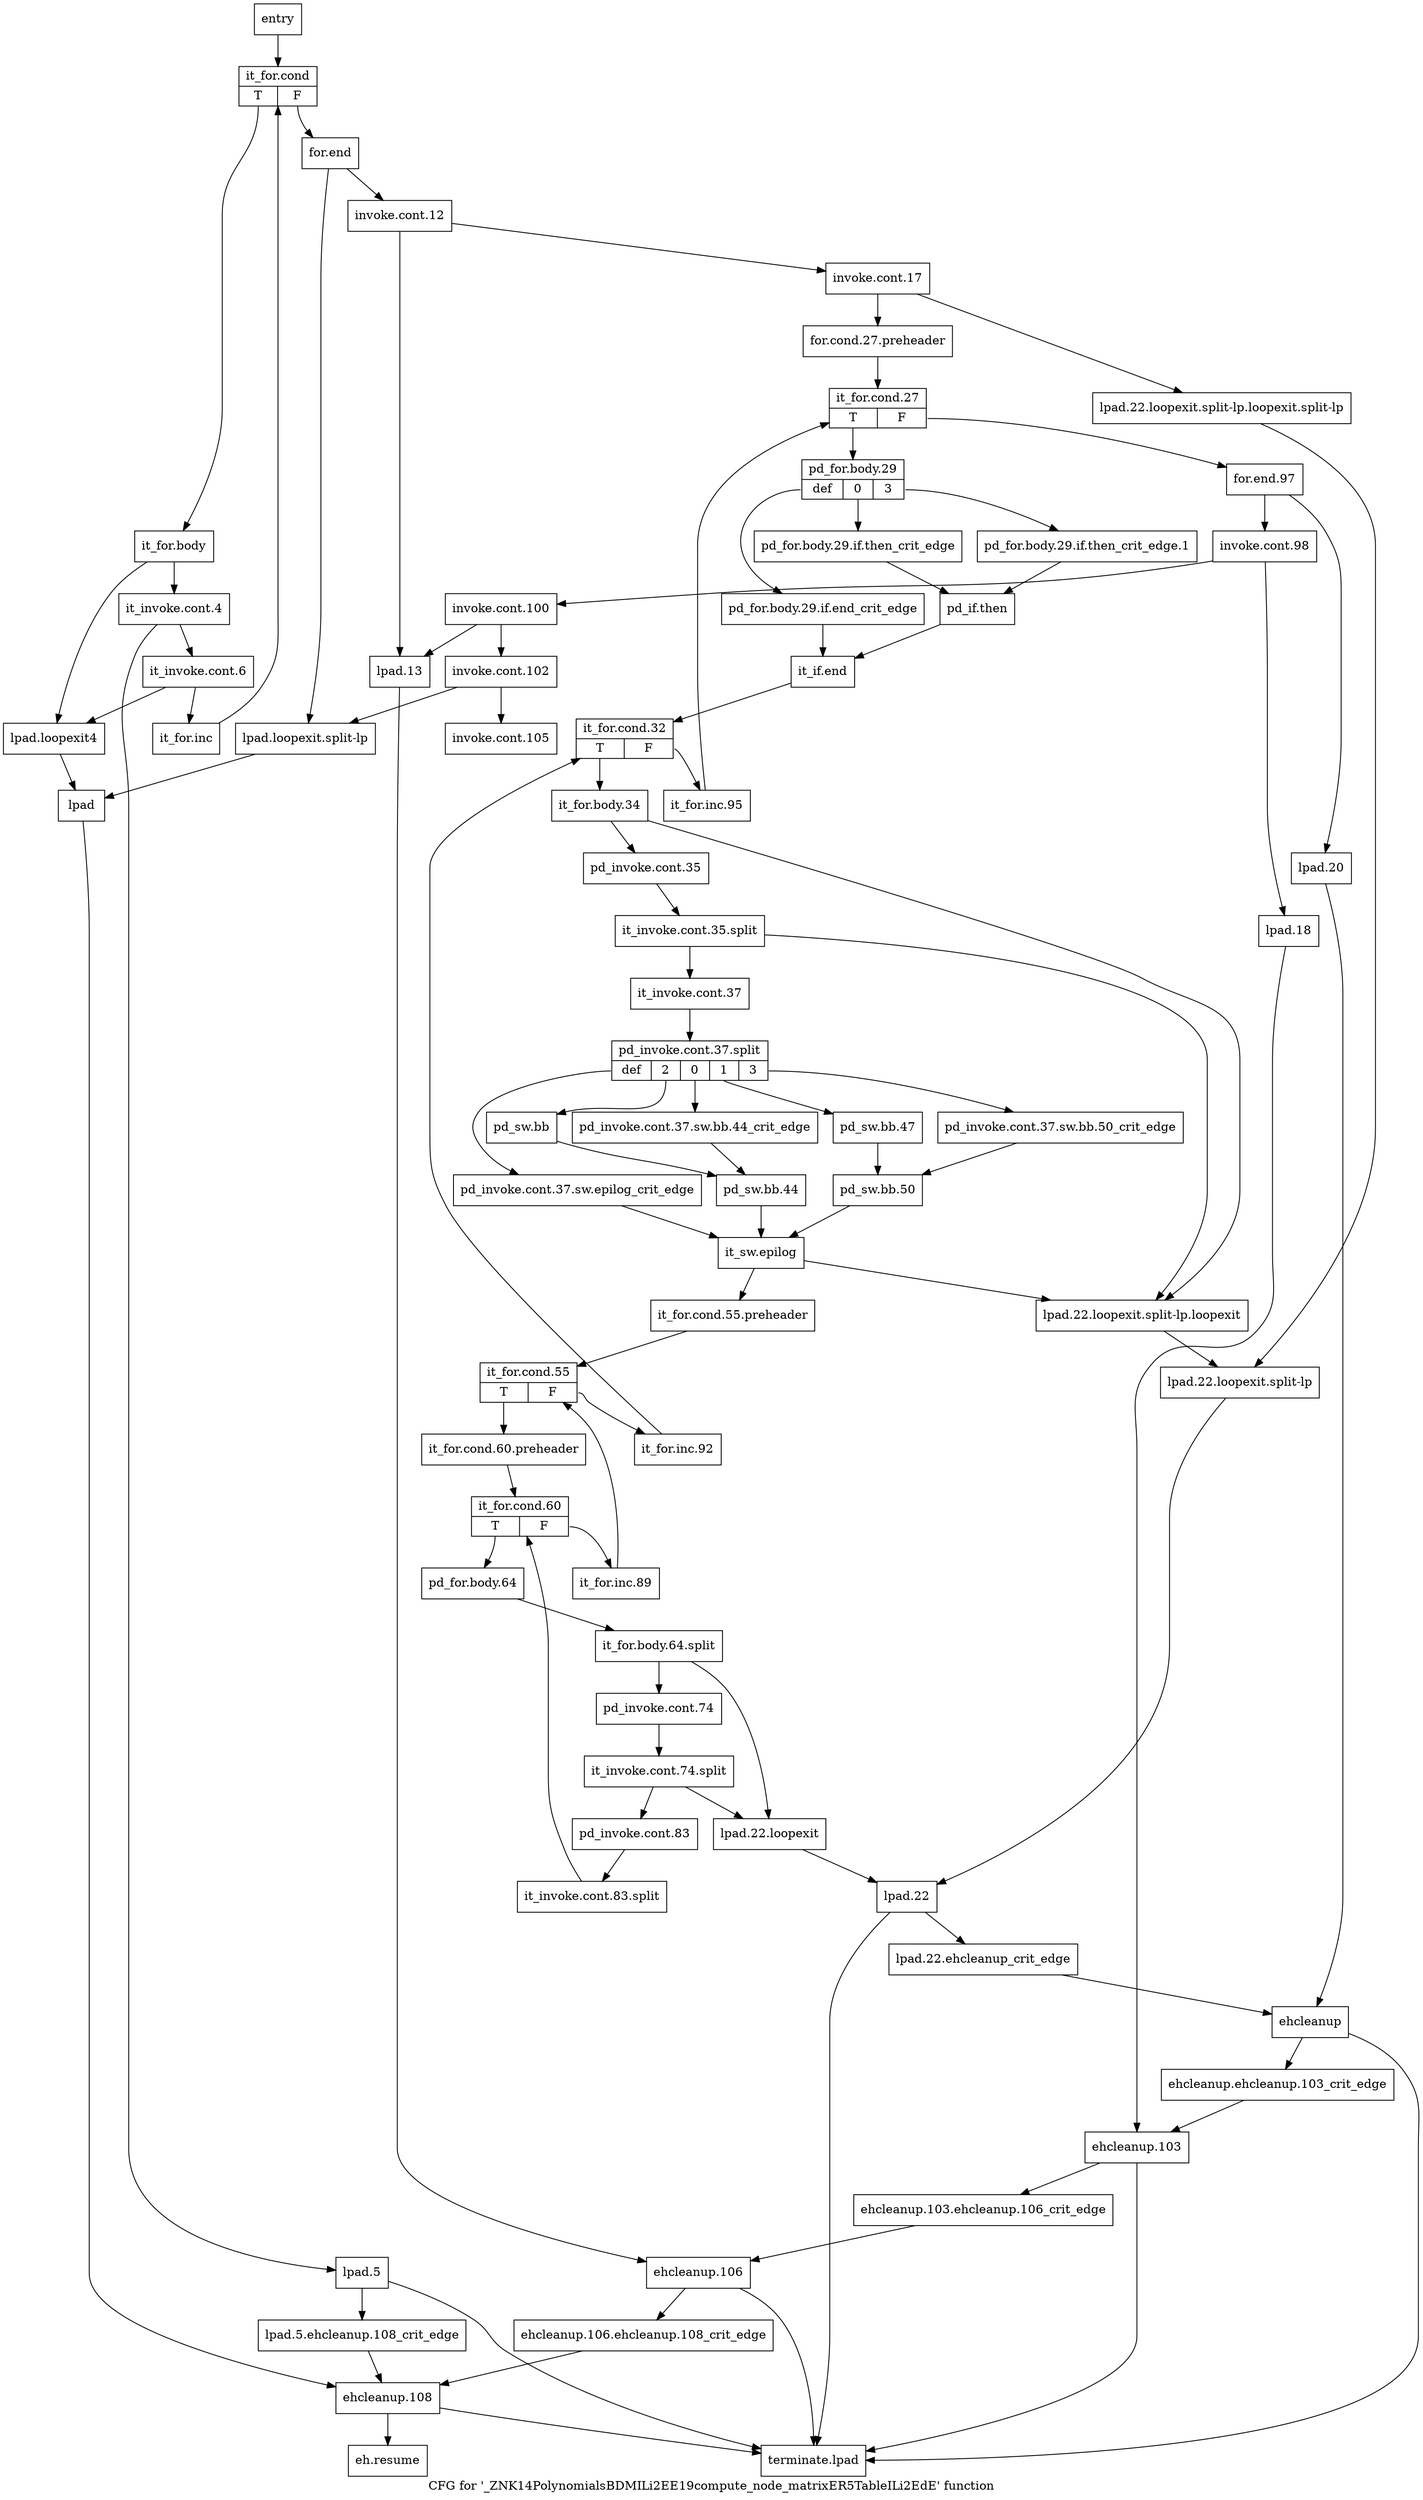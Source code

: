digraph "CFG for '_ZNK14PolynomialsBDMILi2EE19compute_node_matrixER5TableILi2EdE' function" {
	label="CFG for '_ZNK14PolynomialsBDMILi2EE19compute_node_matrixER5TableILi2EdE' function";

	Node0x8a46100 [shape=record,label="{entry}"];
	Node0x8a46100 -> Node0x8a46150;
	Node0x8a46150 [shape=record,label="{it_for.cond|{<s0>T|<s1>F}}"];
	Node0x8a46150:s0 -> Node0x8a461a0;
	Node0x8a46150:s1 -> Node0x8a46470;
	Node0x8a461a0 [shape=record,label="{it_for.body}"];
	Node0x8a461a0 -> Node0x8a461f0;
	Node0x8a461a0 -> Node0x8a462e0;
	Node0x8a461f0 [shape=record,label="{it_invoke.cont.4}"];
	Node0x8a461f0 -> Node0x8a46240;
	Node0x8a461f0 -> Node0x8a463d0;
	Node0x8a46240 [shape=record,label="{it_invoke.cont.6}"];
	Node0x8a46240 -> Node0x8a46290;
	Node0x8a46240 -> Node0x8a462e0;
	Node0x8a46290 [shape=record,label="{it_for.inc}"];
	Node0x8a46290 -> Node0x8a46150;
	Node0x8a462e0 [shape=record,label="{lpad.loopexit4}"];
	Node0x8a462e0 -> Node0x8a46380;
	Node0x8a46330 [shape=record,label="{lpad.loopexit.split-lp}"];
	Node0x8a46330 -> Node0x8a46380;
	Node0x8a46380 [shape=record,label="{lpad}"];
	Node0x8a46380 -> Node0x8a47500;
	Node0x8a463d0 [shape=record,label="{lpad.5}"];
	Node0x8a463d0 -> Node0x8a46420;
	Node0x8a463d0 -> Node0x8a475a0;
	Node0x8a46420 [shape=record,label="{lpad.5.ehcleanup.108_crit_edge}"];
	Node0x8a46420 -> Node0x8a47500;
	Node0x8a46470 [shape=record,label="{for.end}"];
	Node0x8a46470 -> Node0x8a464c0;
	Node0x8a46470 -> Node0x8a46330;
	Node0x8a464c0 [shape=record,label="{invoke.cont.12}"];
	Node0x8a464c0 -> Node0x8a46510;
	Node0x8a464c0 -> Node0x8a46790;
	Node0x8a46510 [shape=record,label="{invoke.cont.17}"];
	Node0x8a46510 -> Node0x8a46560;
	Node0x8a46510 -> Node0x8a46920;
	Node0x8a46560 [shape=record,label="{for.cond.27.preheader}"];
	Node0x8a46560 -> Node0x8a465b0;
	Node0x8a465b0 [shape=record,label="{it_for.cond.27|{<s0>T|<s1>F}}"];
	Node0x8a465b0:s0 -> Node0x8a46600;
	Node0x8a465b0:s1 -> Node0x8a47190;
	Node0x8a46600 [shape=record,label="{pd_for.body.29|{<s0>def|<s1>0|<s2>3}}"];
	Node0x8a46600:s0 -> Node0x8a466f0;
	Node0x8a46600:s1 -> Node0x8a466a0;
	Node0x8a46600:s2 -> Node0x8a46650;
	Node0x8a46650 [shape=record,label="{pd_for.body.29.if.then_crit_edge.1}"];
	Node0x8a46650 -> Node0x8a46740;
	Node0x8a466a0 [shape=record,label="{pd_for.body.29.if.then_crit_edge}"];
	Node0x8a466a0 -> Node0x8a46740;
	Node0x8a466f0 [shape=record,label="{pd_for.body.29.if.end_crit_edge}"];
	Node0x8a466f0 -> Node0x8a46a60;
	Node0x8a46740 [shape=record,label="{pd_if.then}"];
	Node0x8a46740 -> Node0x8a46a60;
	Node0x8a46790 [shape=record,label="{lpad.13}"];
	Node0x8a46790 -> Node0x8a47460;
	Node0x8a467e0 [shape=record,label="{lpad.18}"];
	Node0x8a467e0 -> Node0x8a473c0;
	Node0x8a46830 [shape=record,label="{lpad.20}"];
	Node0x8a46830 -> Node0x8a47320;
	Node0x8a46880 [shape=record,label="{lpad.22.loopexit}"];
	Node0x8a46880 -> Node0x8a469c0;
	Node0x8a468d0 [shape=record,label="{lpad.22.loopexit.split-lp.loopexit}"];
	Node0x8a468d0 -> Node0x8a46970;
	Node0x8a46920 [shape=record,label="{lpad.22.loopexit.split-lp.loopexit.split-lp}"];
	Node0x8a46920 -> Node0x8a46970;
	Node0x8a46970 [shape=record,label="{lpad.22.loopexit.split-lp}"];
	Node0x8a46970 -> Node0x8a469c0;
	Node0x8a469c0 [shape=record,label="{lpad.22}"];
	Node0x8a469c0 -> Node0x8a46a10;
	Node0x8a469c0 -> Node0x8a475a0;
	Node0x8a46a10 [shape=record,label="{lpad.22.ehcleanup_crit_edge}"];
	Node0x8a46a10 -> Node0x8a47320;
	Node0x8a46a60 [shape=record,label="{it_if.end}"];
	Node0x8a46a60 -> Node0x8a46ab0;
	Node0x8a46ab0 [shape=record,label="{it_for.cond.32|{<s0>T|<s1>F}}"];
	Node0x8a46ab0:s0 -> Node0x8a46b00;
	Node0x8a46ab0:s1 -> Node0x8a47140;
	Node0x8a46b00 [shape=record,label="{it_for.body.34}"];
	Node0x8a46b00 -> Node0x8a46b50;
	Node0x8a46b00 -> Node0x8a468d0;
	Node0x8a46b50 [shape=record,label="{pd_invoke.cont.35}"];
	Node0x8a46b50 -> Node0xb50ad70;
	Node0xb50ad70 [shape=record,label="{it_invoke.cont.35.split}"];
	Node0xb50ad70 -> Node0x8a46ba0;
	Node0xb50ad70 -> Node0x8a468d0;
	Node0x8a46ba0 [shape=record,label="{it_invoke.cont.37}"];
	Node0x8a46ba0 -> Node0xb50ab90;
	Node0xb50ab90 [shape=record,label="{pd_invoke.cont.37.split|{<s0>def|<s1>2|<s2>0|<s3>1|<s4>3}}"];
	Node0xb50ab90:s0 -> Node0x8a46c90;
	Node0xb50ab90:s1 -> Node0x8a46ce0;
	Node0xb50ab90:s2 -> Node0x8a46c40;
	Node0xb50ab90:s3 -> Node0x8a46d80;
	Node0xb50ab90:s4 -> Node0x8a46bf0;
	Node0x8a46bf0 [shape=record,label="{pd_invoke.cont.37.sw.bb.50_crit_edge}"];
	Node0x8a46bf0 -> Node0x8a46dd0;
	Node0x8a46c40 [shape=record,label="{pd_invoke.cont.37.sw.bb.44_crit_edge}"];
	Node0x8a46c40 -> Node0x8a46d30;
	Node0x8a46c90 [shape=record,label="{pd_invoke.cont.37.sw.epilog_crit_edge}"];
	Node0x8a46c90 -> Node0x8a46e20;
	Node0x8a46ce0 [shape=record,label="{pd_sw.bb}"];
	Node0x8a46ce0 -> Node0x8a46d30;
	Node0x8a46d30 [shape=record,label="{pd_sw.bb.44}"];
	Node0x8a46d30 -> Node0x8a46e20;
	Node0x8a46d80 [shape=record,label="{pd_sw.bb.47}"];
	Node0x8a46d80 -> Node0x8a46dd0;
	Node0x8a46dd0 [shape=record,label="{pd_sw.bb.50}"];
	Node0x8a46dd0 -> Node0x8a46e20;
	Node0x8a46e20 [shape=record,label="{it_sw.epilog}"];
	Node0x8a46e20 -> Node0x8a46e70;
	Node0x8a46e20 -> Node0x8a468d0;
	Node0x8a46e70 [shape=record,label="{it_for.cond.55.preheader}"];
	Node0x8a46e70 -> Node0x8a46ec0;
	Node0x8a46ec0 [shape=record,label="{it_for.cond.55|{<s0>T|<s1>F}}"];
	Node0x8a46ec0:s0 -> Node0x8a46f10;
	Node0x8a46ec0:s1 -> Node0x8a470f0;
	Node0x8a46f10 [shape=record,label="{it_for.cond.60.preheader}"];
	Node0x8a46f10 -> Node0x8a46f60;
	Node0x8a46f60 [shape=record,label="{it_for.cond.60|{<s0>T|<s1>F}}"];
	Node0x8a46f60:s0 -> Node0x8a46fb0;
	Node0x8a46f60:s1 -> Node0x8a470a0;
	Node0x8a46fb0 [shape=record,label="{pd_for.body.64}"];
	Node0x8a46fb0 -> Node0xb50aaa0;
	Node0xb50aaa0 [shape=record,label="{it_for.body.64.split}"];
	Node0xb50aaa0 -> Node0x8a47000;
	Node0xb50aaa0 -> Node0x8a46880;
	Node0x8a47000 [shape=record,label="{pd_invoke.cont.74}"];
	Node0x8a47000 -> Node0xc778d80;
	Node0xc778d80 [shape=record,label="{it_invoke.cont.74.split}"];
	Node0xc778d80 -> Node0x8a47050;
	Node0xc778d80 -> Node0x8a46880;
	Node0x8a47050 [shape=record,label="{pd_invoke.cont.83}"];
	Node0x8a47050 -> Node0xc2a9490;
	Node0xc2a9490 [shape=record,label="{it_invoke.cont.83.split}"];
	Node0xc2a9490 -> Node0x8a46f60;
	Node0x8a470a0 [shape=record,label="{it_for.inc.89}"];
	Node0x8a470a0 -> Node0x8a46ec0;
	Node0x8a470f0 [shape=record,label="{it_for.inc.92}"];
	Node0x8a470f0 -> Node0x8a46ab0;
	Node0x8a47140 [shape=record,label="{it_for.inc.95}"];
	Node0x8a47140 -> Node0x8a465b0;
	Node0x8a47190 [shape=record,label="{for.end.97}"];
	Node0x8a47190 -> Node0x8a471e0;
	Node0x8a47190 -> Node0x8a46830;
	Node0x8a471e0 [shape=record,label="{invoke.cont.98}"];
	Node0x8a471e0 -> Node0x8a47230;
	Node0x8a471e0 -> Node0x8a467e0;
	Node0x8a47230 [shape=record,label="{invoke.cont.100}"];
	Node0x8a47230 -> Node0x8a47280;
	Node0x8a47230 -> Node0x8a46790;
	Node0x8a47280 [shape=record,label="{invoke.cont.102}"];
	Node0x8a47280 -> Node0x8a472d0;
	Node0x8a47280 -> Node0x8a46330;
	Node0x8a472d0 [shape=record,label="{invoke.cont.105}"];
	Node0x8a47320 [shape=record,label="{ehcleanup}"];
	Node0x8a47320 -> Node0x8a47370;
	Node0x8a47320 -> Node0x8a475a0;
	Node0x8a47370 [shape=record,label="{ehcleanup.ehcleanup.103_crit_edge}"];
	Node0x8a47370 -> Node0x8a473c0;
	Node0x8a473c0 [shape=record,label="{ehcleanup.103}"];
	Node0x8a473c0 -> Node0x8a47410;
	Node0x8a473c0 -> Node0x8a475a0;
	Node0x8a47410 [shape=record,label="{ehcleanup.103.ehcleanup.106_crit_edge}"];
	Node0x8a47410 -> Node0x8a47460;
	Node0x8a47460 [shape=record,label="{ehcleanup.106}"];
	Node0x8a47460 -> Node0x8a474b0;
	Node0x8a47460 -> Node0x8a475a0;
	Node0x8a474b0 [shape=record,label="{ehcleanup.106.ehcleanup.108_crit_edge}"];
	Node0x8a474b0 -> Node0x8a47500;
	Node0x8a47500 [shape=record,label="{ehcleanup.108}"];
	Node0x8a47500 -> Node0x8a47550;
	Node0x8a47500 -> Node0x8a475a0;
	Node0x8a47550 [shape=record,label="{eh.resume}"];
	Node0x8a475a0 [shape=record,label="{terminate.lpad}"];
}
